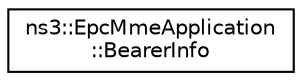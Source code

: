 digraph "Graphical Class Hierarchy"
{
 // LATEX_PDF_SIZE
  edge [fontname="Helvetica",fontsize="10",labelfontname="Helvetica",labelfontsize="10"];
  node [fontname="Helvetica",fontsize="10",shape=record];
  rankdir="LR";
  Node0 [label="ns3::EpcMmeApplication\l::BearerInfo",height=0.2,width=0.4,color="black", fillcolor="white", style="filled",URL="$structns3_1_1_epc_mme_application_1_1_bearer_info.html",tooltip="Hold info on an EPS bearer to be activated."];
}
